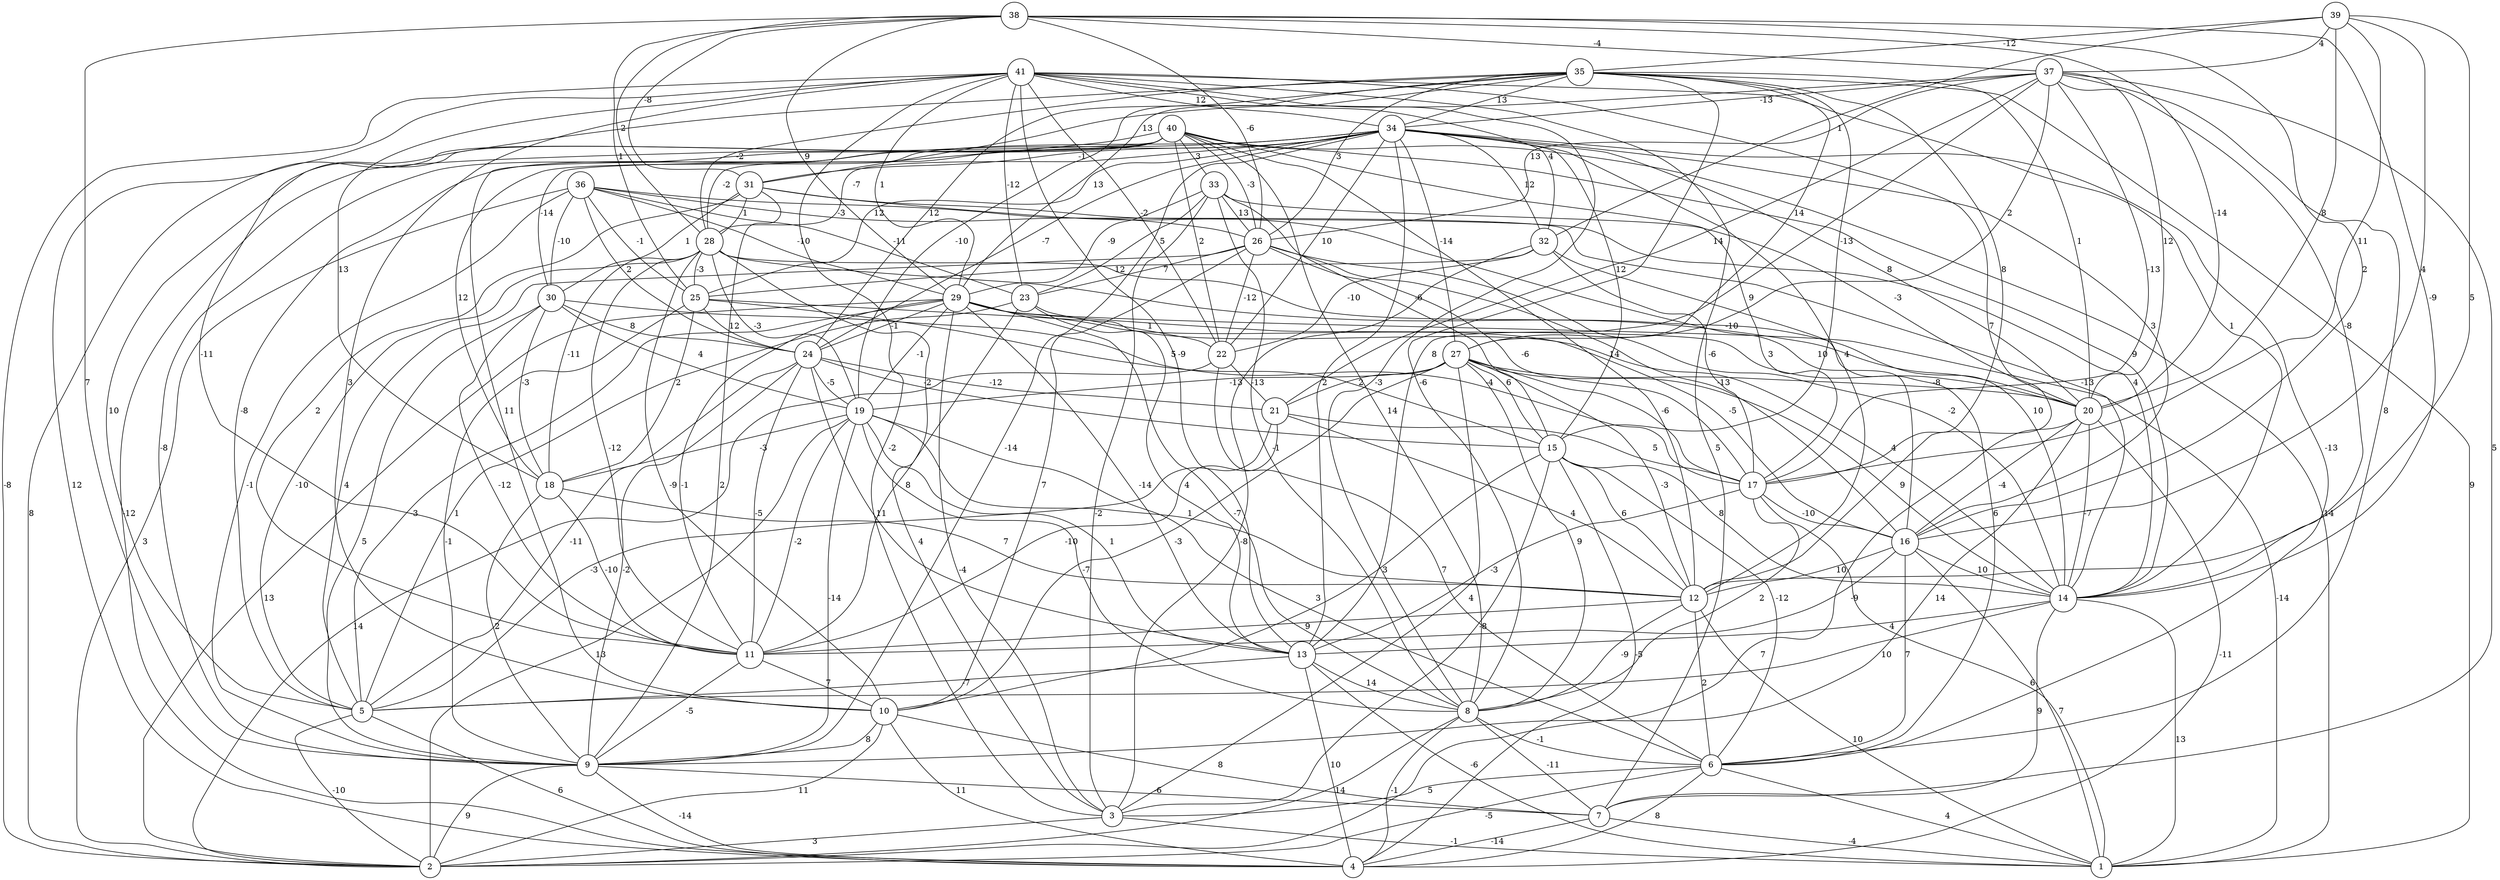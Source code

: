 graph { 
	 fontname="Helvetica,Arial,sans-serif" 
	 node [shape = circle]; 
	 41 -- 2 [label = "-8"];
	 41 -- 3 [label = "-2"];
	 41 -- 4 [label = "12"];
	 41 -- 7 [label = "5"];
	 41 -- 8 [label = "-3"];
	 41 -- 10 [label = "3"];
	 41 -- 12 [label = "7"];
	 41 -- 13 [label = "-9"];
	 41 -- 14 [label = "1"];
	 41 -- 18 [label = "13"];
	 41 -- 22 [label = "-2"];
	 41 -- 23 [label = "-12"];
	 41 -- 29 [label = "1"];
	 41 -- 32 [label = "4"];
	 41 -- 34 [label = "12"];
	 40 -- 1 [label = "14"];
	 40 -- 2 [label = "8"];
	 40 -- 4 [label = "-12"];
	 40 -- 5 [label = "10"];
	 40 -- 8 [label = "14"];
	 40 -- 9 [label = "-8"];
	 40 -- 10 [label = "11"];
	 40 -- 12 [label = "14"];
	 40 -- 14 [label = "9"];
	 40 -- 17 [label = "9"];
	 40 -- 22 [label = "2"];
	 40 -- 26 [label = "-3"];
	 40 -- 28 [label = "-2"];
	 40 -- 33 [label = "3"];
	 39 -- 12 [label = "5"];
	 39 -- 16 [label = "4"];
	 39 -- 17 [label = "11"];
	 39 -- 20 [label = "8"];
	 39 -- 32 [label = "1"];
	 39 -- 35 [label = "-12"];
	 39 -- 37 [label = "4"];
	 38 -- 9 [label = "7"];
	 38 -- 14 [label = "-9"];
	 38 -- 16 [label = "2"];
	 38 -- 20 [label = "-14"];
	 38 -- 25 [label = "1"];
	 38 -- 26 [label = "-6"];
	 38 -- 28 [label = "2"];
	 38 -- 29 [label = "9"];
	 38 -- 31 [label = "-8"];
	 38 -- 37 [label = "-4"];
	 37 -- 6 [label = "8"];
	 37 -- 7 [label = "5"];
	 37 -- 13 [label = "8"];
	 37 -- 14 [label = "-8"];
	 37 -- 17 [label = "-13"];
	 37 -- 20 [label = "12"];
	 37 -- 21 [label = "14"];
	 37 -- 26 [label = "13"];
	 37 -- 27 [label = "2"];
	 37 -- 31 [label = "13"];
	 37 -- 34 [label = "-13"];
	 36 -- 2 [label = "3"];
	 36 -- 9 [label = "-1"];
	 36 -- 14 [label = "-13"];
	 36 -- 23 [label = "-11"];
	 36 -- 24 [label = "2"];
	 36 -- 25 [label = "-1"];
	 36 -- 26 [label = "-3"];
	 36 -- 29 [label = "-10"];
	 36 -- 30 [label = "-10"];
	 35 -- 1 [label = "9"];
	 35 -- 8 [label = "-6"];
	 35 -- 11 [label = "-11"];
	 35 -- 15 [label = "-13"];
	 35 -- 17 [label = "8"];
	 35 -- 19 [label = "-10"];
	 35 -- 20 [label = "1"];
	 35 -- 24 [label = "12"];
	 35 -- 26 [label = "3"];
	 35 -- 27 [label = "14"];
	 35 -- 28 [label = "-2"];
	 35 -- 29 [label = "13"];
	 35 -- 34 [label = "13"];
	 34 -- 5 [label = "-8"];
	 34 -- 6 [label = "-13"];
	 34 -- 9 [label = "-14"];
	 34 -- 12 [label = "4"];
	 34 -- 13 [label = "2"];
	 34 -- 15 [label = "12"];
	 34 -- 16 [label = "3"];
	 34 -- 18 [label = "12"];
	 34 -- 20 [label = "8"];
	 34 -- 22 [label = "10"];
	 34 -- 24 [label = "-7"];
	 34 -- 25 [label = "12"];
	 34 -- 27 [label = "-14"];
	 34 -- 28 [label = "-7"];
	 34 -- 30 [label = "-14"];
	 34 -- 31 [label = "-1"];
	 34 -- 32 [label = "12"];
	 33 -- 3 [label = "-2"];
	 33 -- 8 [label = "-1"];
	 33 -- 15 [label = "-6"];
	 33 -- 20 [label = "-3"];
	 33 -- 23 [label = "5"];
	 33 -- 26 [label = "13"];
	 33 -- 29 [label = "-9"];
	 32 -- 3 [label = "-8"];
	 32 -- 6 [label = "6"];
	 32 -- 17 [label = "-6"];
	 32 -- 22 [label = "-10"];
	 32 -- 25 [label = "12"];
	 31 -- 9 [label = "2"];
	 31 -- 11 [label = "2"];
	 31 -- 14 [label = "4"];
	 31 -- 16 [label = "10"];
	 31 -- 28 [label = "1"];
	 31 -- 30 [label = "1"];
	 30 -- 9 [label = "5"];
	 30 -- 11 [label = "-12"];
	 30 -- 17 [label = "-4"];
	 30 -- 18 [label = "-3"];
	 30 -- 19 [label = "4"];
	 30 -- 24 [label = "8"];
	 29 -- 1 [label = "-14"];
	 29 -- 2 [label = "13"];
	 29 -- 3 [label = "-4"];
	 29 -- 5 [label = "-3"];
	 29 -- 8 [label = "-7"];
	 29 -- 11 [label = "-1"];
	 29 -- 13 [label = "-14"];
	 29 -- 16 [label = "-5"];
	 29 -- 19 [label = "-1"];
	 29 -- 20 [label = "3"];
	 29 -- 24 [label = "-1"];
	 28 -- 3 [label = "4"];
	 28 -- 5 [label = "-10"];
	 28 -- 10 [label = "-9"];
	 28 -- 11 [label = "-12"];
	 28 -- 14 [label = "10"];
	 28 -- 18 [label = "-11"];
	 28 -- 19 [label = "-3"];
	 28 -- 20 [label = "-10"];
	 28 -- 25 [label = "-3"];
	 27 -- 3 [label = "4"];
	 27 -- 8 [label = "9"];
	 27 -- 10 [label = "-3"];
	 27 -- 12 [label = "-3"];
	 27 -- 14 [label = "9"];
	 27 -- 15 [label = "6"];
	 27 -- 17 [label = "-6"];
	 27 -- 19 [label = "-13"];
	 27 -- 20 [label = "-8"];
	 27 -- 21 [label = "2"];
	 26 -- 5 [label = "4"];
	 26 -- 10 [label = "7"];
	 26 -- 14 [label = "-2"];
	 26 -- 16 [label = "-13"];
	 26 -- 17 [label = "-6"];
	 26 -- 22 [label = "-12"];
	 26 -- 23 [label = "7"];
	 25 -- 9 [label = "-1"];
	 25 -- 14 [label = "4"];
	 25 -- 15 [label = "5"];
	 25 -- 18 [label = "2"];
	 25 -- 24 [label = "12"];
	 24 -- 5 [label = "-11"];
	 24 -- 9 [label = "-2"];
	 24 -- 11 [label = "-5"];
	 24 -- 13 [label = "11"];
	 24 -- 15 [label = "-2"];
	 24 -- 19 [label = "-5"];
	 24 -- 21 [label = "-12"];
	 23 -- 5 [label = "1"];
	 23 -- 11 [label = "8"];
	 23 -- 13 [label = "4"];
	 23 -- 22 [label = "1"];
	 22 -- 2 [label = "14"];
	 22 -- 6 [label = "7"];
	 22 -- 21 [label = "-13"];
	 21 -- 5 [label = "-3"];
	 21 -- 11 [label = "-10"];
	 21 -- 12 [label = "4"];
	 21 -- 17 [label = "5"];
	 20 -- 2 [label = "7"];
	 20 -- 4 [label = "-11"];
	 20 -- 9 [label = "14"];
	 20 -- 14 [label = "-7"];
	 20 -- 16 [label = "-4"];
	 19 -- 2 [label = "13"];
	 19 -- 6 [label = "3"];
	 19 -- 8 [label = "-7"];
	 19 -- 9 [label = "-14"];
	 19 -- 11 [label = "-2"];
	 19 -- 12 [label = "1"];
	 19 -- 13 [label = "1"];
	 19 -- 18 [label = "-3"];
	 18 -- 9 [label = "2"];
	 18 -- 11 [label = "-10"];
	 18 -- 12 [label = "7"];
	 17 -- 1 [label = "6"];
	 17 -- 8 [label = "2"];
	 17 -- 13 [label = "-3"];
	 17 -- 16 [label = "-10"];
	 16 -- 1 [label = "7"];
	 16 -- 6 [label = "7"];
	 16 -- 11 [label = "-9"];
	 16 -- 12 [label = "10"];
	 16 -- 14 [label = "10"];
	 15 -- 3 [label = "-8"];
	 15 -- 4 [label = "-5"];
	 15 -- 6 [label = "-12"];
	 15 -- 10 [label = "3"];
	 15 -- 12 [label = "6"];
	 15 -- 14 [label = "8"];
	 14 -- 1 [label = "13"];
	 14 -- 5 [label = "10"];
	 14 -- 7 [label = "9"];
	 14 -- 13 [label = "4"];
	 13 -- 1 [label = "-6"];
	 13 -- 4 [label = "10"];
	 13 -- 5 [label = "-7"];
	 13 -- 8 [label = "14"];
	 12 -- 1 [label = "10"];
	 12 -- 6 [label = "2"];
	 12 -- 8 [label = "-9"];
	 12 -- 11 [label = "9"];
	 11 -- 9 [label = "-5"];
	 11 -- 10 [label = "7"];
	 10 -- 2 [label = "11"];
	 10 -- 4 [label = "11"];
	 10 -- 7 [label = "8"];
	 10 -- 9 [label = "8"];
	 9 -- 2 [label = "9"];
	 9 -- 4 [label = "-14"];
	 9 -- 7 [label = "-6"];
	 8 -- 2 [label = "14"];
	 8 -- 4 [label = "-1"];
	 8 -- 6 [label = "-1"];
	 8 -- 7 [label = "-11"];
	 7 -- 1 [label = "-4"];
	 7 -- 4 [label = "-14"];
	 6 -- 1 [label = "4"];
	 6 -- 2 [label = "-5"];
	 6 -- 3 [label = "5"];
	 6 -- 4 [label = "8"];
	 5 -- 2 [label = "-10"];
	 5 -- 4 [label = "6"];
	 3 -- 1 [label = "-1"];
	 3 -- 2 [label = "3"];
	 1;
	 2;
	 3;
	 4;
	 5;
	 6;
	 7;
	 8;
	 9;
	 10;
	 11;
	 12;
	 13;
	 14;
	 15;
	 16;
	 17;
	 18;
	 19;
	 20;
	 21;
	 22;
	 23;
	 24;
	 25;
	 26;
	 27;
	 28;
	 29;
	 30;
	 31;
	 32;
	 33;
	 34;
	 35;
	 36;
	 37;
	 38;
	 39;
	 40;
	 41;
}
